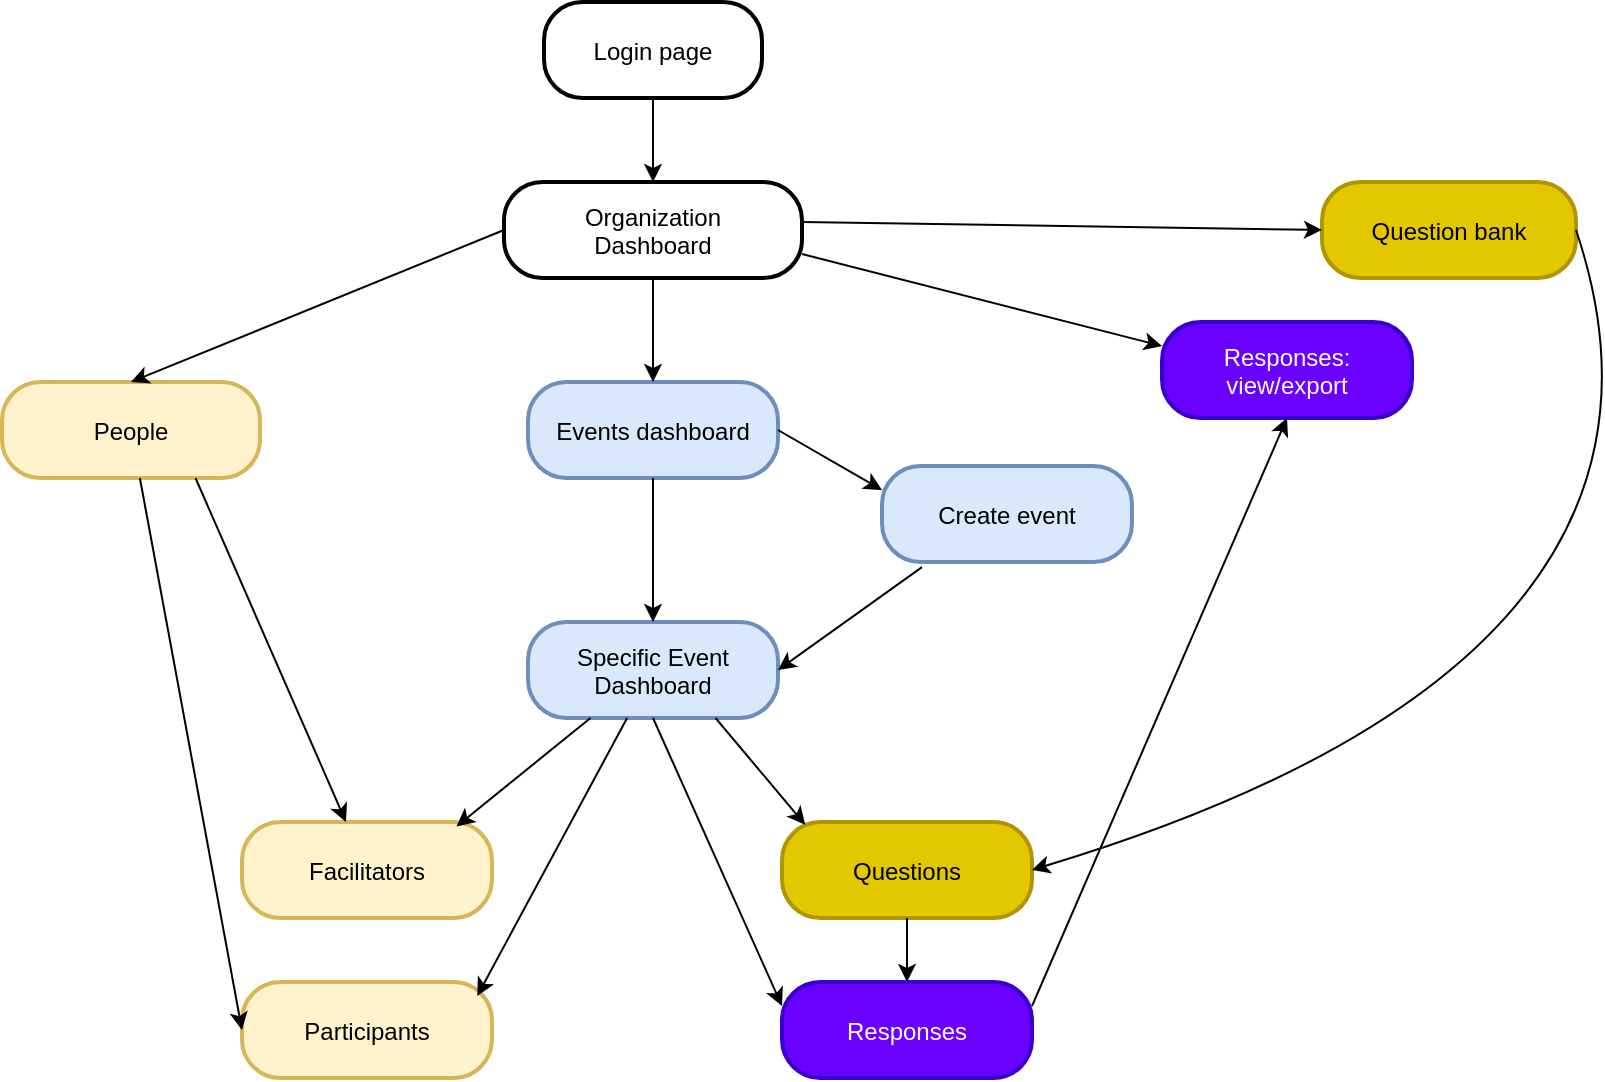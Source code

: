 <mxfile version="24.7.17">
  <diagram name="Page-1" id="L1RAyY0ZXFxSAMAAXwrL">
    <mxGraphModel dx="1050" dy="557" grid="1" gridSize="10" guides="1" tooltips="1" connect="1" arrows="1" fold="1" page="1" pageScale="1" pageWidth="1169" pageHeight="827" math="0" shadow="0">
      <root>
        <mxCell id="0" />
        <mxCell id="1" parent="0" />
        <mxCell id="2" value="Login page" style="rounded=1;arcSize=40;strokeWidth=2" parent="1" vertex="1">
          <mxGeometry x="521" y="120" width="109" height="48" as="geometry" />
        </mxCell>
        <mxCell id="5" value="Organization&#xa;Dashboard" style="rounded=1;arcSize=40;strokeWidth=2" parent="1" vertex="1">
          <mxGeometry x="501" y="210" width="149" height="48" as="geometry" />
        </mxCell>
        <mxCell id="6" value="Events dashboard" style="rounded=1;arcSize=40;strokeWidth=2;fillColor=#dae8fc;strokeColor=#6c8ebf;" parent="1" vertex="1">
          <mxGeometry x="513" y="310" width="125" height="48" as="geometry" />
        </mxCell>
        <mxCell id="7" value="Question bank" style="rounded=1;arcSize=40;strokeWidth=2;fillColor=#e3c800;strokeColor=#B09500;fontColor=#000000;" parent="1" vertex="1">
          <mxGeometry x="910" y="210" width="127" height="48" as="geometry" />
        </mxCell>
        <mxCell id="8" value="People" style="rounded=1;arcSize=40;strokeWidth=2;fillColor=#fff2cc;strokeColor=#d6b656;" parent="1" vertex="1">
          <mxGeometry x="250" y="310" width="129" height="48" as="geometry" />
        </mxCell>
        <mxCell id="9olRnuj6_J-6IgDCtsJE-8" value="Specific Event&#xa;Dashboard" style="rounded=1;arcSize=40;strokeWidth=2;fillColor=#dae8fc;strokeColor=#6c8ebf;" vertex="1" parent="1">
          <mxGeometry x="513" y="430" width="125" height="48" as="geometry" />
        </mxCell>
        <mxCell id="9olRnuj6_J-6IgDCtsJE-9" value="Responses:&#xa;view/export" style="rounded=1;arcSize=40;strokeWidth=2;fillColor=#6a00ff;strokeColor=#3700CC;fontColor=#ffffff;" vertex="1" parent="1">
          <mxGeometry x="830" y="280" width="125" height="48" as="geometry" />
        </mxCell>
        <mxCell id="9olRnuj6_J-6IgDCtsJE-10" value="Create event" style="rounded=1;arcSize=40;strokeWidth=2;fillColor=#dae8fc;strokeColor=#6c8ebf;" vertex="1" parent="1">
          <mxGeometry x="690" y="352" width="125" height="48" as="geometry" />
        </mxCell>
        <mxCell id="9olRnuj6_J-6IgDCtsJE-11" value="Facilitators" style="rounded=1;arcSize=40;strokeWidth=2;fillColor=#fff2cc;strokeColor=#d6b656;" vertex="1" parent="1">
          <mxGeometry x="370" y="530" width="125" height="48" as="geometry" />
        </mxCell>
        <mxCell id="9olRnuj6_J-6IgDCtsJE-12" value="Participants" style="rounded=1;arcSize=40;strokeWidth=2;fillColor=#fff2cc;strokeColor=#d6b656;" vertex="1" parent="1">
          <mxGeometry x="370" y="610" width="125" height="48" as="geometry" />
        </mxCell>
        <mxCell id="9olRnuj6_J-6IgDCtsJE-13" value="Questions" style="rounded=1;arcSize=40;strokeWidth=2;fillColor=#e3c800;strokeColor=#B09500;fontColor=#000000;" vertex="1" parent="1">
          <mxGeometry x="640" y="530" width="125" height="48" as="geometry" />
        </mxCell>
        <mxCell id="9olRnuj6_J-6IgDCtsJE-14" value="Responses" style="rounded=1;arcSize=40;strokeWidth=2;fillColor=#6a00ff;strokeColor=#3700CC;fontColor=#ffffff;" vertex="1" parent="1">
          <mxGeometry x="640" y="610" width="125" height="48" as="geometry" />
        </mxCell>
        <mxCell id="9olRnuj6_J-6IgDCtsJE-18" value="" style="endArrow=classic;html=1;rounded=0;exitX=0.5;exitY=1;exitDx=0;exitDy=0;entryX=0.5;entryY=0;entryDx=0;entryDy=0;" edge="1" parent="1" source="2" target="5">
          <mxGeometry width="50" height="50" relative="1" as="geometry">
            <mxPoint x="530" y="400" as="sourcePoint" />
            <mxPoint x="580" y="350" as="targetPoint" />
          </mxGeometry>
        </mxCell>
        <mxCell id="9olRnuj6_J-6IgDCtsJE-19" value="" style="endArrow=classic;html=1;rounded=0;entryX=0;entryY=0.5;entryDx=0;entryDy=0;" edge="1" parent="1" target="7">
          <mxGeometry width="50" height="50" relative="1" as="geometry">
            <mxPoint x="650" y="230" as="sourcePoint" />
            <mxPoint x="580" y="350" as="targetPoint" />
          </mxGeometry>
        </mxCell>
        <mxCell id="9olRnuj6_J-6IgDCtsJE-20" value="" style="endArrow=classic;html=1;rounded=0;entryX=0.5;entryY=0;entryDx=0;entryDy=0;exitX=0;exitY=0.5;exitDx=0;exitDy=0;" edge="1" parent="1" source="5" target="8">
          <mxGeometry width="50" height="50" relative="1" as="geometry">
            <mxPoint x="530" y="400" as="sourcePoint" />
            <mxPoint x="580" y="350" as="targetPoint" />
          </mxGeometry>
        </mxCell>
        <mxCell id="9olRnuj6_J-6IgDCtsJE-21" value="" style="endArrow=classic;html=1;rounded=0;exitX=0.5;exitY=1;exitDx=0;exitDy=0;entryX=0.5;entryY=0;entryDx=0;entryDy=0;" edge="1" parent="1" source="5" target="6">
          <mxGeometry width="50" height="50" relative="1" as="geometry">
            <mxPoint x="530" y="400" as="sourcePoint" />
            <mxPoint x="580" y="350" as="targetPoint" />
          </mxGeometry>
        </mxCell>
        <mxCell id="9olRnuj6_J-6IgDCtsJE-23" value="" style="endArrow=classic;html=1;rounded=0;exitX=1;exitY=0.5;exitDx=0;exitDy=0;entryX=0;entryY=0.25;entryDx=0;entryDy=0;" edge="1" parent="1" source="6" target="9olRnuj6_J-6IgDCtsJE-10">
          <mxGeometry width="50" height="50" relative="1" as="geometry">
            <mxPoint x="530" y="400" as="sourcePoint" />
            <mxPoint x="580" y="350" as="targetPoint" />
          </mxGeometry>
        </mxCell>
        <mxCell id="9olRnuj6_J-6IgDCtsJE-24" value="" style="endArrow=classic;html=1;rounded=0;exitX=0.16;exitY=1.054;exitDx=0;exitDy=0;exitPerimeter=0;entryX=1;entryY=0.5;entryDx=0;entryDy=0;" edge="1" parent="1" source="9olRnuj6_J-6IgDCtsJE-10" target="9olRnuj6_J-6IgDCtsJE-8">
          <mxGeometry width="50" height="50" relative="1" as="geometry">
            <mxPoint x="530" y="400" as="sourcePoint" />
            <mxPoint x="580" y="350" as="targetPoint" />
          </mxGeometry>
        </mxCell>
        <mxCell id="9olRnuj6_J-6IgDCtsJE-27" value="" style="endArrow=classic;html=1;rounded=0;exitX=0.75;exitY=1;exitDx=0;exitDy=0;" edge="1" parent="1" source="8" target="9olRnuj6_J-6IgDCtsJE-11">
          <mxGeometry width="50" height="50" relative="1" as="geometry">
            <mxPoint x="530" y="490" as="sourcePoint" />
            <mxPoint x="580" y="440" as="targetPoint" />
          </mxGeometry>
        </mxCell>
        <mxCell id="9olRnuj6_J-6IgDCtsJE-28" value="" style="endArrow=classic;html=1;rounded=0;entryX=0;entryY=0.5;entryDx=0;entryDy=0;" edge="1" parent="1" source="8" target="9olRnuj6_J-6IgDCtsJE-12">
          <mxGeometry width="50" height="50" relative="1" as="geometry">
            <mxPoint x="530" y="490" as="sourcePoint" />
            <mxPoint x="580" y="440" as="targetPoint" />
          </mxGeometry>
        </mxCell>
        <mxCell id="9olRnuj6_J-6IgDCtsJE-29" value="" style="curved=1;endArrow=classic;html=1;rounded=0;entryX=1;entryY=0.5;entryDx=0;entryDy=0;exitX=1;exitY=0.5;exitDx=0;exitDy=0;" edge="1" parent="1" source="7" target="9olRnuj6_J-6IgDCtsJE-13">
          <mxGeometry width="50" height="50" relative="1" as="geometry">
            <mxPoint x="590" y="490" as="sourcePoint" />
            <mxPoint x="640" y="440" as="targetPoint" />
            <Array as="points">
              <mxPoint x="1110" y="450" />
            </Array>
          </mxGeometry>
        </mxCell>
        <mxCell id="9olRnuj6_J-6IgDCtsJE-30" value="" style="endArrow=classic;html=1;rounded=0;exitX=0.25;exitY=1;exitDx=0;exitDy=0;entryX=0.858;entryY=0.046;entryDx=0;entryDy=0;entryPerimeter=0;" edge="1" parent="1" source="9olRnuj6_J-6IgDCtsJE-8" target="9olRnuj6_J-6IgDCtsJE-11">
          <mxGeometry width="50" height="50" relative="1" as="geometry">
            <mxPoint x="590" y="410" as="sourcePoint" />
            <mxPoint x="640" y="360" as="targetPoint" />
          </mxGeometry>
        </mxCell>
        <mxCell id="9olRnuj6_J-6IgDCtsJE-31" value="" style="endArrow=classic;html=1;rounded=0;entryX=0.941;entryY=0.146;entryDx=0;entryDy=0;entryPerimeter=0;" edge="1" parent="1" source="9olRnuj6_J-6IgDCtsJE-8" target="9olRnuj6_J-6IgDCtsJE-12">
          <mxGeometry width="50" height="50" relative="1" as="geometry">
            <mxPoint x="560" y="480" as="sourcePoint" />
            <mxPoint x="640" y="360" as="targetPoint" />
          </mxGeometry>
        </mxCell>
        <mxCell id="9olRnuj6_J-6IgDCtsJE-32" value="" style="endArrow=classic;html=1;rounded=0;exitX=0.5;exitY=1;exitDx=0;exitDy=0;entryX=0;entryY=0.25;entryDx=0;entryDy=0;" edge="1" parent="1" source="9olRnuj6_J-6IgDCtsJE-8" target="9olRnuj6_J-6IgDCtsJE-14">
          <mxGeometry width="50" height="50" relative="1" as="geometry">
            <mxPoint x="590" y="410" as="sourcePoint" />
            <mxPoint x="640" y="360" as="targetPoint" />
          </mxGeometry>
        </mxCell>
        <mxCell id="9olRnuj6_J-6IgDCtsJE-33" value="" style="endArrow=classic;html=1;rounded=0;exitX=1;exitY=0.75;exitDx=0;exitDy=0;entryX=0;entryY=0.25;entryDx=0;entryDy=0;" edge="1" parent="1" source="5" target="9olRnuj6_J-6IgDCtsJE-9">
          <mxGeometry width="50" height="50" relative="1" as="geometry">
            <mxPoint x="590" y="410" as="sourcePoint" />
            <mxPoint x="640" y="360" as="targetPoint" />
          </mxGeometry>
        </mxCell>
        <mxCell id="9olRnuj6_J-6IgDCtsJE-35" value="" style="endArrow=classic;html=1;rounded=0;exitX=0.75;exitY=1;exitDx=0;exitDy=0;entryX=0.093;entryY=0.029;entryDx=0;entryDy=0;entryPerimeter=0;" edge="1" parent="1" source="9olRnuj6_J-6IgDCtsJE-8" target="9olRnuj6_J-6IgDCtsJE-13">
          <mxGeometry width="50" height="50" relative="1" as="geometry">
            <mxPoint x="590" y="410" as="sourcePoint" />
            <mxPoint x="640" y="360" as="targetPoint" />
          </mxGeometry>
        </mxCell>
        <mxCell id="9olRnuj6_J-6IgDCtsJE-36" value="" style="endArrow=classic;html=1;rounded=0;exitX=1;exitY=0.25;exitDx=0;exitDy=0;entryX=0.5;entryY=1;entryDx=0;entryDy=0;" edge="1" parent="1" source="9olRnuj6_J-6IgDCtsJE-14" target="9olRnuj6_J-6IgDCtsJE-9">
          <mxGeometry width="50" height="50" relative="1" as="geometry">
            <mxPoint x="590" y="410" as="sourcePoint" />
            <mxPoint x="640" y="360" as="targetPoint" />
          </mxGeometry>
        </mxCell>
        <mxCell id="9olRnuj6_J-6IgDCtsJE-37" value="" style="endArrow=classic;html=1;rounded=0;exitX=0.5;exitY=1;exitDx=0;exitDy=0;entryX=0.5;entryY=0;entryDx=0;entryDy=0;" edge="1" parent="1" source="6" target="9olRnuj6_J-6IgDCtsJE-8">
          <mxGeometry width="50" height="50" relative="1" as="geometry">
            <mxPoint x="590" y="410" as="sourcePoint" />
            <mxPoint x="640" y="360" as="targetPoint" />
          </mxGeometry>
        </mxCell>
        <mxCell id="9olRnuj6_J-6IgDCtsJE-38" value="" style="endArrow=classic;html=1;rounded=0;exitX=0.5;exitY=1;exitDx=0;exitDy=0;entryX=0.5;entryY=0;entryDx=0;entryDy=0;" edge="1" parent="1" source="9olRnuj6_J-6IgDCtsJE-13" target="9olRnuj6_J-6IgDCtsJE-14">
          <mxGeometry width="50" height="50" relative="1" as="geometry">
            <mxPoint x="590" y="490" as="sourcePoint" />
            <mxPoint x="640" y="440" as="targetPoint" />
          </mxGeometry>
        </mxCell>
      </root>
    </mxGraphModel>
  </diagram>
</mxfile>
